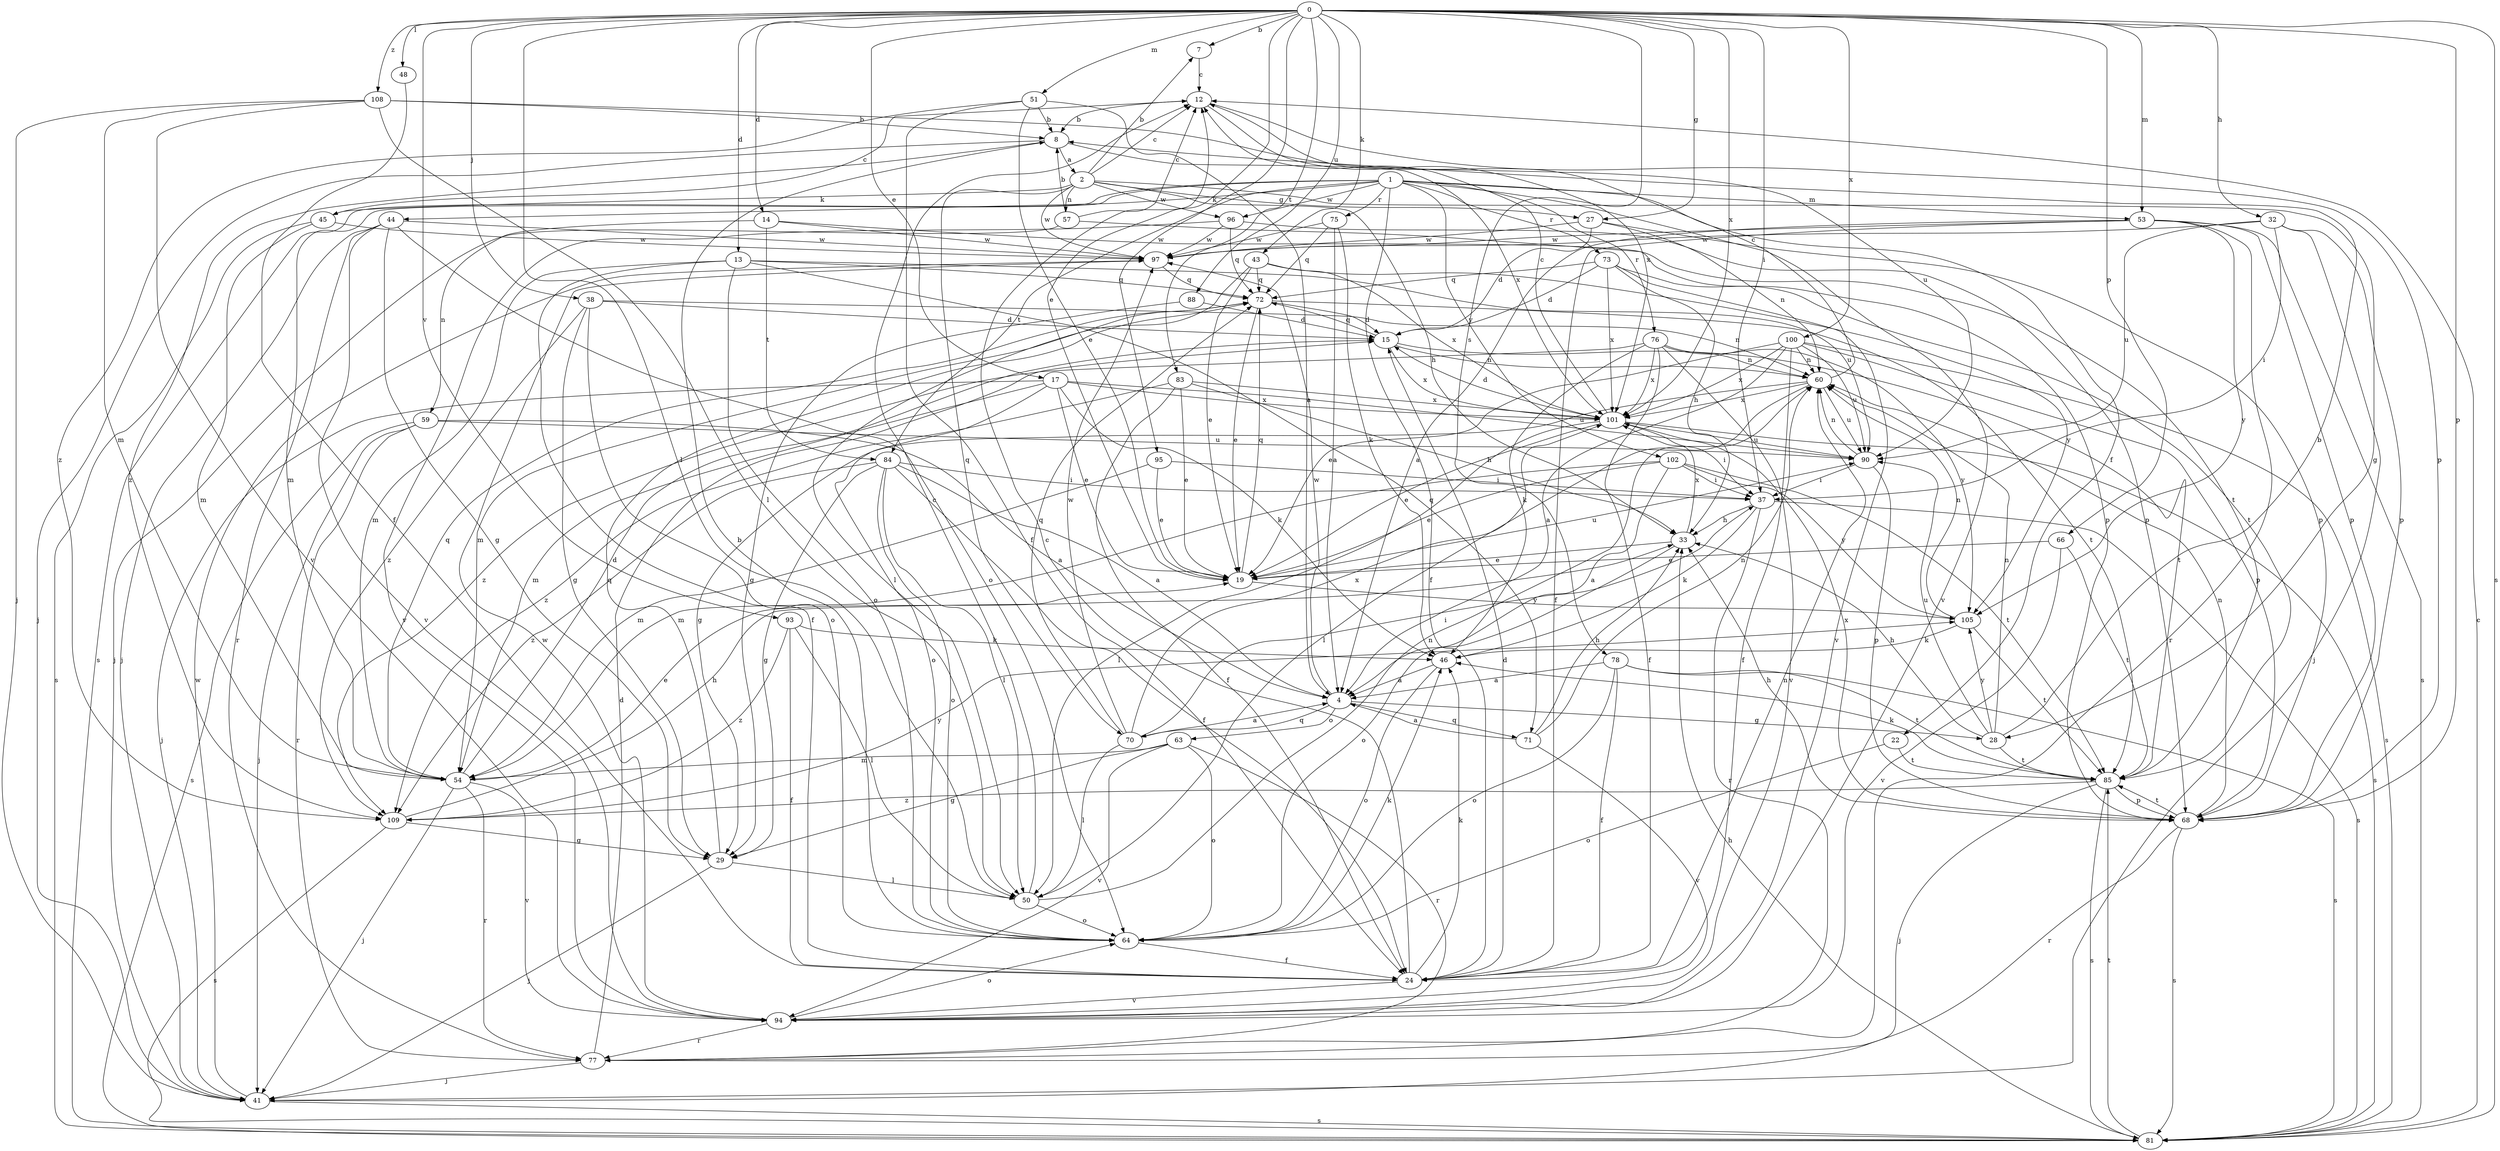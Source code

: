 strict digraph  {
0;
1;
2;
4;
7;
8;
12;
13;
14;
15;
17;
19;
22;
24;
27;
28;
29;
32;
33;
37;
38;
41;
43;
44;
45;
46;
48;
50;
51;
53;
54;
57;
59;
60;
63;
64;
66;
68;
70;
71;
72;
73;
75;
76;
77;
78;
81;
83;
84;
85;
88;
90;
93;
94;
95;
96;
97;
100;
101;
102;
105;
108;
109;
0 -> 7  [label=b];
0 -> 13  [label=d];
0 -> 14  [label=d];
0 -> 17  [label=e];
0 -> 19  [label=e];
0 -> 27  [label=g];
0 -> 32  [label=h];
0 -> 37  [label=i];
0 -> 38  [label=j];
0 -> 43  [label=k];
0 -> 48  [label=l];
0 -> 50  [label=l];
0 -> 51  [label=m];
0 -> 53  [label=m];
0 -> 66  [label=p];
0 -> 68  [label=p];
0 -> 78  [label=s];
0 -> 81  [label=s];
0 -> 83  [label=t];
0 -> 88  [label=u];
0 -> 93  [label=v];
0 -> 95  [label=w];
0 -> 100  [label=x];
0 -> 101  [label=x];
0 -> 108  [label=z];
1 -> 22  [label=f];
1 -> 24  [label=f];
1 -> 44  [label=k];
1 -> 53  [label=m];
1 -> 54  [label=m];
1 -> 73  [label=r];
1 -> 75  [label=r];
1 -> 76  [label=r];
1 -> 81  [label=s];
1 -> 84  [label=t];
1 -> 94  [label=v];
1 -> 96  [label=w];
1 -> 102  [label=y];
2 -> 7  [label=b];
2 -> 12  [label=c];
2 -> 27  [label=g];
2 -> 28  [label=g];
2 -> 33  [label=h];
2 -> 45  [label=k];
2 -> 57  [label=n];
2 -> 70  [label=q];
2 -> 96  [label=w];
2 -> 97  [label=w];
4 -> 28  [label=g];
4 -> 63  [label=o];
4 -> 70  [label=q];
4 -> 71  [label=q];
4 -> 97  [label=w];
7 -> 12  [label=c];
8 -> 2  [label=a];
8 -> 41  [label=j];
8 -> 101  [label=x];
8 -> 109  [label=z];
12 -> 8  [label=b];
12 -> 68  [label=p];
12 -> 101  [label=x];
13 -> 24  [label=f];
13 -> 54  [label=m];
13 -> 64  [label=o];
13 -> 71  [label=q];
13 -> 72  [label=q];
13 -> 90  [label=u];
14 -> 59  [label=n];
14 -> 84  [label=t];
14 -> 85  [label=t];
14 -> 97  [label=w];
15 -> 60  [label=n];
15 -> 72  [label=q];
15 -> 85  [label=t];
15 -> 101  [label=x];
17 -> 19  [label=e];
17 -> 41  [label=j];
17 -> 46  [label=k];
17 -> 54  [label=m];
17 -> 64  [label=o];
17 -> 90  [label=u];
17 -> 101  [label=x];
19 -> 72  [label=q];
19 -> 90  [label=u];
19 -> 105  [label=y];
22 -> 64  [label=o];
22 -> 85  [label=t];
24 -> 12  [label=c];
24 -> 15  [label=d];
24 -> 46  [label=k];
24 -> 60  [label=n];
24 -> 94  [label=v];
27 -> 15  [label=d];
27 -> 60  [label=n];
27 -> 68  [label=p];
27 -> 97  [label=w];
28 -> 8  [label=b];
28 -> 33  [label=h];
28 -> 60  [label=n];
28 -> 85  [label=t];
28 -> 90  [label=u];
28 -> 105  [label=y];
29 -> 41  [label=j];
29 -> 50  [label=l];
29 -> 72  [label=q];
32 -> 37  [label=i];
32 -> 41  [label=j];
32 -> 68  [label=p];
32 -> 90  [label=u];
32 -> 97  [label=w];
33 -> 19  [label=e];
33 -> 64  [label=o];
33 -> 101  [label=x];
37 -> 33  [label=h];
37 -> 46  [label=k];
37 -> 77  [label=r];
37 -> 81  [label=s];
38 -> 15  [label=d];
38 -> 29  [label=g];
38 -> 60  [label=n];
38 -> 64  [label=o];
38 -> 109  [label=z];
41 -> 81  [label=s];
41 -> 97  [label=w];
43 -> 19  [label=e];
43 -> 50  [label=l];
43 -> 72  [label=q];
43 -> 101  [label=x];
43 -> 105  [label=y];
44 -> 29  [label=g];
44 -> 41  [label=j];
44 -> 64  [label=o];
44 -> 77  [label=r];
44 -> 94  [label=v];
44 -> 97  [label=w];
45 -> 12  [label=c];
45 -> 54  [label=m];
45 -> 81  [label=s];
45 -> 97  [label=w];
46 -> 4  [label=a];
46 -> 64  [label=o];
48 -> 24  [label=f];
50 -> 12  [label=c];
50 -> 60  [label=n];
50 -> 64  [label=o];
51 -> 4  [label=a];
51 -> 8  [label=b];
51 -> 19  [label=e];
51 -> 24  [label=f];
51 -> 109  [label=z];
53 -> 4  [label=a];
53 -> 24  [label=f];
53 -> 68  [label=p];
53 -> 77  [label=r];
53 -> 81  [label=s];
53 -> 97  [label=w];
53 -> 105  [label=y];
54 -> 15  [label=d];
54 -> 19  [label=e];
54 -> 41  [label=j];
54 -> 72  [label=q];
54 -> 77  [label=r];
54 -> 94  [label=v];
57 -> 8  [label=b];
57 -> 12  [label=c];
57 -> 41  [label=j];
57 -> 68  [label=p];
59 -> 4  [label=a];
59 -> 41  [label=j];
59 -> 77  [label=r];
59 -> 81  [label=s];
59 -> 90  [label=u];
60 -> 12  [label=c];
60 -> 29  [label=g];
60 -> 50  [label=l];
60 -> 90  [label=u];
60 -> 101  [label=x];
63 -> 29  [label=g];
63 -> 54  [label=m];
63 -> 64  [label=o];
63 -> 77  [label=r];
63 -> 94  [label=v];
64 -> 8  [label=b];
64 -> 24  [label=f];
64 -> 46  [label=k];
66 -> 19  [label=e];
66 -> 85  [label=t];
66 -> 94  [label=v];
68 -> 33  [label=h];
68 -> 60  [label=n];
68 -> 77  [label=r];
68 -> 81  [label=s];
68 -> 85  [label=t];
68 -> 101  [label=x];
70 -> 4  [label=a];
70 -> 37  [label=i];
70 -> 50  [label=l];
70 -> 72  [label=q];
70 -> 97  [label=w];
70 -> 101  [label=x];
71 -> 4  [label=a];
71 -> 33  [label=h];
71 -> 60  [label=n];
71 -> 94  [label=v];
72 -> 15  [label=d];
72 -> 19  [label=e];
72 -> 54  [label=m];
72 -> 85  [label=t];
73 -> 15  [label=d];
73 -> 33  [label=h];
73 -> 72  [label=q];
73 -> 85  [label=t];
73 -> 94  [label=v];
73 -> 101  [label=x];
75 -> 4  [label=a];
75 -> 46  [label=k];
75 -> 72  [label=q];
75 -> 97  [label=w];
76 -> 24  [label=f];
76 -> 46  [label=k];
76 -> 60  [label=n];
76 -> 94  [label=v];
76 -> 101  [label=x];
76 -> 105  [label=y];
76 -> 109  [label=z];
77 -> 15  [label=d];
77 -> 41  [label=j];
78 -> 4  [label=a];
78 -> 24  [label=f];
78 -> 64  [label=o];
78 -> 81  [label=s];
78 -> 85  [label=t];
81 -> 12  [label=c];
81 -> 33  [label=h];
81 -> 85  [label=t];
83 -> 19  [label=e];
83 -> 24  [label=f];
83 -> 33  [label=h];
83 -> 101  [label=x];
83 -> 109  [label=z];
84 -> 4  [label=a];
84 -> 24  [label=f];
84 -> 29  [label=g];
84 -> 37  [label=i];
84 -> 50  [label=l];
84 -> 64  [label=o];
84 -> 109  [label=z];
85 -> 41  [label=j];
85 -> 46  [label=k];
85 -> 68  [label=p];
85 -> 81  [label=s];
85 -> 109  [label=z];
88 -> 15  [label=d];
88 -> 29  [label=g];
90 -> 37  [label=i];
90 -> 60  [label=n];
90 -> 68  [label=p];
93 -> 24  [label=f];
93 -> 46  [label=k];
93 -> 50  [label=l];
93 -> 109  [label=z];
94 -> 64  [label=o];
94 -> 77  [label=r];
94 -> 97  [label=w];
95 -> 19  [label=e];
95 -> 37  [label=i];
95 -> 54  [label=m];
96 -> 68  [label=p];
96 -> 72  [label=q];
96 -> 94  [label=v];
96 -> 97  [label=w];
97 -> 72  [label=q];
100 -> 4  [label=a];
100 -> 19  [label=e];
100 -> 24  [label=f];
100 -> 60  [label=n];
100 -> 68  [label=p];
100 -> 81  [label=s];
100 -> 90  [label=u];
100 -> 101  [label=x];
101 -> 12  [label=c];
101 -> 15  [label=d];
101 -> 19  [label=e];
101 -> 37  [label=i];
101 -> 50  [label=l];
101 -> 81  [label=s];
101 -> 90  [label=u];
102 -> 4  [label=a];
102 -> 19  [label=e];
102 -> 37  [label=i];
102 -> 54  [label=m];
102 -> 85  [label=t];
102 -> 105  [label=y];
105 -> 46  [label=k];
105 -> 60  [label=n];
105 -> 85  [label=t];
108 -> 8  [label=b];
108 -> 41  [label=j];
108 -> 50  [label=l];
108 -> 54  [label=m];
108 -> 90  [label=u];
108 -> 94  [label=v];
109 -> 29  [label=g];
109 -> 33  [label=h];
109 -> 81  [label=s];
109 -> 105  [label=y];
}
